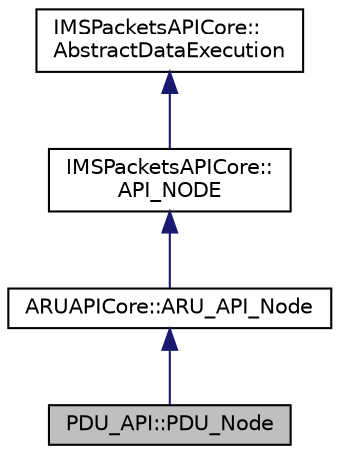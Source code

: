 digraph "PDU_API::PDU_Node"
{
 // LATEX_PDF_SIZE
  edge [fontname="Helvetica",fontsize="10",labelfontname="Helvetica",labelfontsize="10"];
  node [fontname="Helvetica",fontsize="10",shape=record];
  Node1 [label="PDU_API::PDU_Node",height=0.2,width=0.4,color="black", fillcolor="grey75", style="filled", fontcolor="black",tooltip="Abstract Base of the PDU PCB within the ARU."];
  Node2 -> Node1 [dir="back",color="midnightblue",fontsize="10",style="solid",fontname="Helvetica"];
  Node2 [label="ARUAPICore::ARU_API_Node",height=0.2,width=0.4,color="black", fillcolor="white", style="filled",URL="$class_a_r_u_a_p_i_core_1_1_a_r_u___a_p_i___node.html",tooltip=" "];
  Node3 -> Node2 [dir="back",color="midnightblue",fontsize="10",style="solid",fontname="Helvetica"];
  Node3 [label="IMSPacketsAPICore::\lAPI_NODE",height=0.2,width=0.4,color="black", fillcolor="white", style="filled",URL="$class_i_m_s_packets_a_p_i_core_1_1_a_p_i___n_o_d_e.html",tooltip="API Node for HDR_Packets."];
  Node4 -> Node3 [dir="back",color="midnightblue",fontsize="10",style="solid",fontname="Helvetica"];
  Node4 [label="IMSPacketsAPICore::\lAbstractDataExecution",height=0.2,width=0.4,color="black", fillcolor="white", style="filled",URL="$class_i_m_s_packets_a_p_i_core_1_1_abstract_data_execution.html",tooltip="An Abstraction of the Distributed Data and Execution System."];
}
